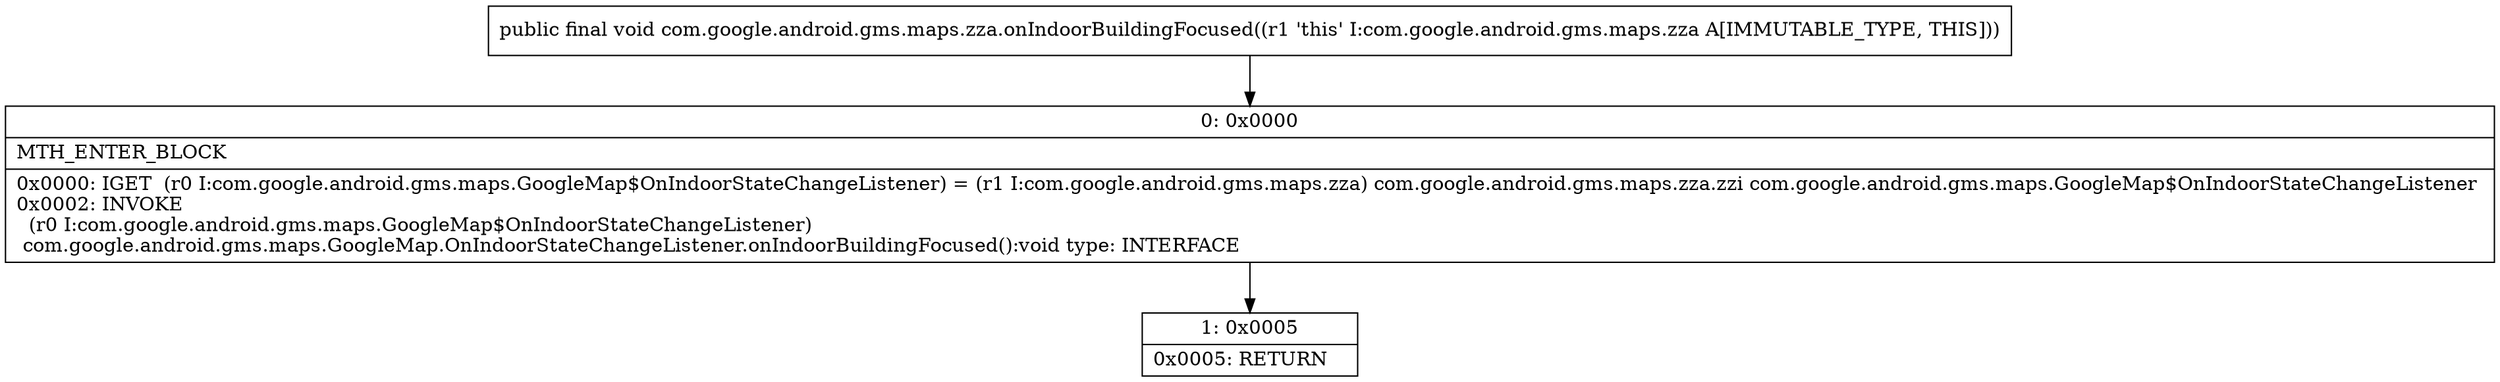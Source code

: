 digraph "CFG forcom.google.android.gms.maps.zza.onIndoorBuildingFocused()V" {
Node_0 [shape=record,label="{0\:\ 0x0000|MTH_ENTER_BLOCK\l|0x0000: IGET  (r0 I:com.google.android.gms.maps.GoogleMap$OnIndoorStateChangeListener) = (r1 I:com.google.android.gms.maps.zza) com.google.android.gms.maps.zza.zzi com.google.android.gms.maps.GoogleMap$OnIndoorStateChangeListener \l0x0002: INVOKE  \l  (r0 I:com.google.android.gms.maps.GoogleMap$OnIndoorStateChangeListener)\l com.google.android.gms.maps.GoogleMap.OnIndoorStateChangeListener.onIndoorBuildingFocused():void type: INTERFACE \l}"];
Node_1 [shape=record,label="{1\:\ 0x0005|0x0005: RETURN   \l}"];
MethodNode[shape=record,label="{public final void com.google.android.gms.maps.zza.onIndoorBuildingFocused((r1 'this' I:com.google.android.gms.maps.zza A[IMMUTABLE_TYPE, THIS])) }"];
MethodNode -> Node_0;
Node_0 -> Node_1;
}


